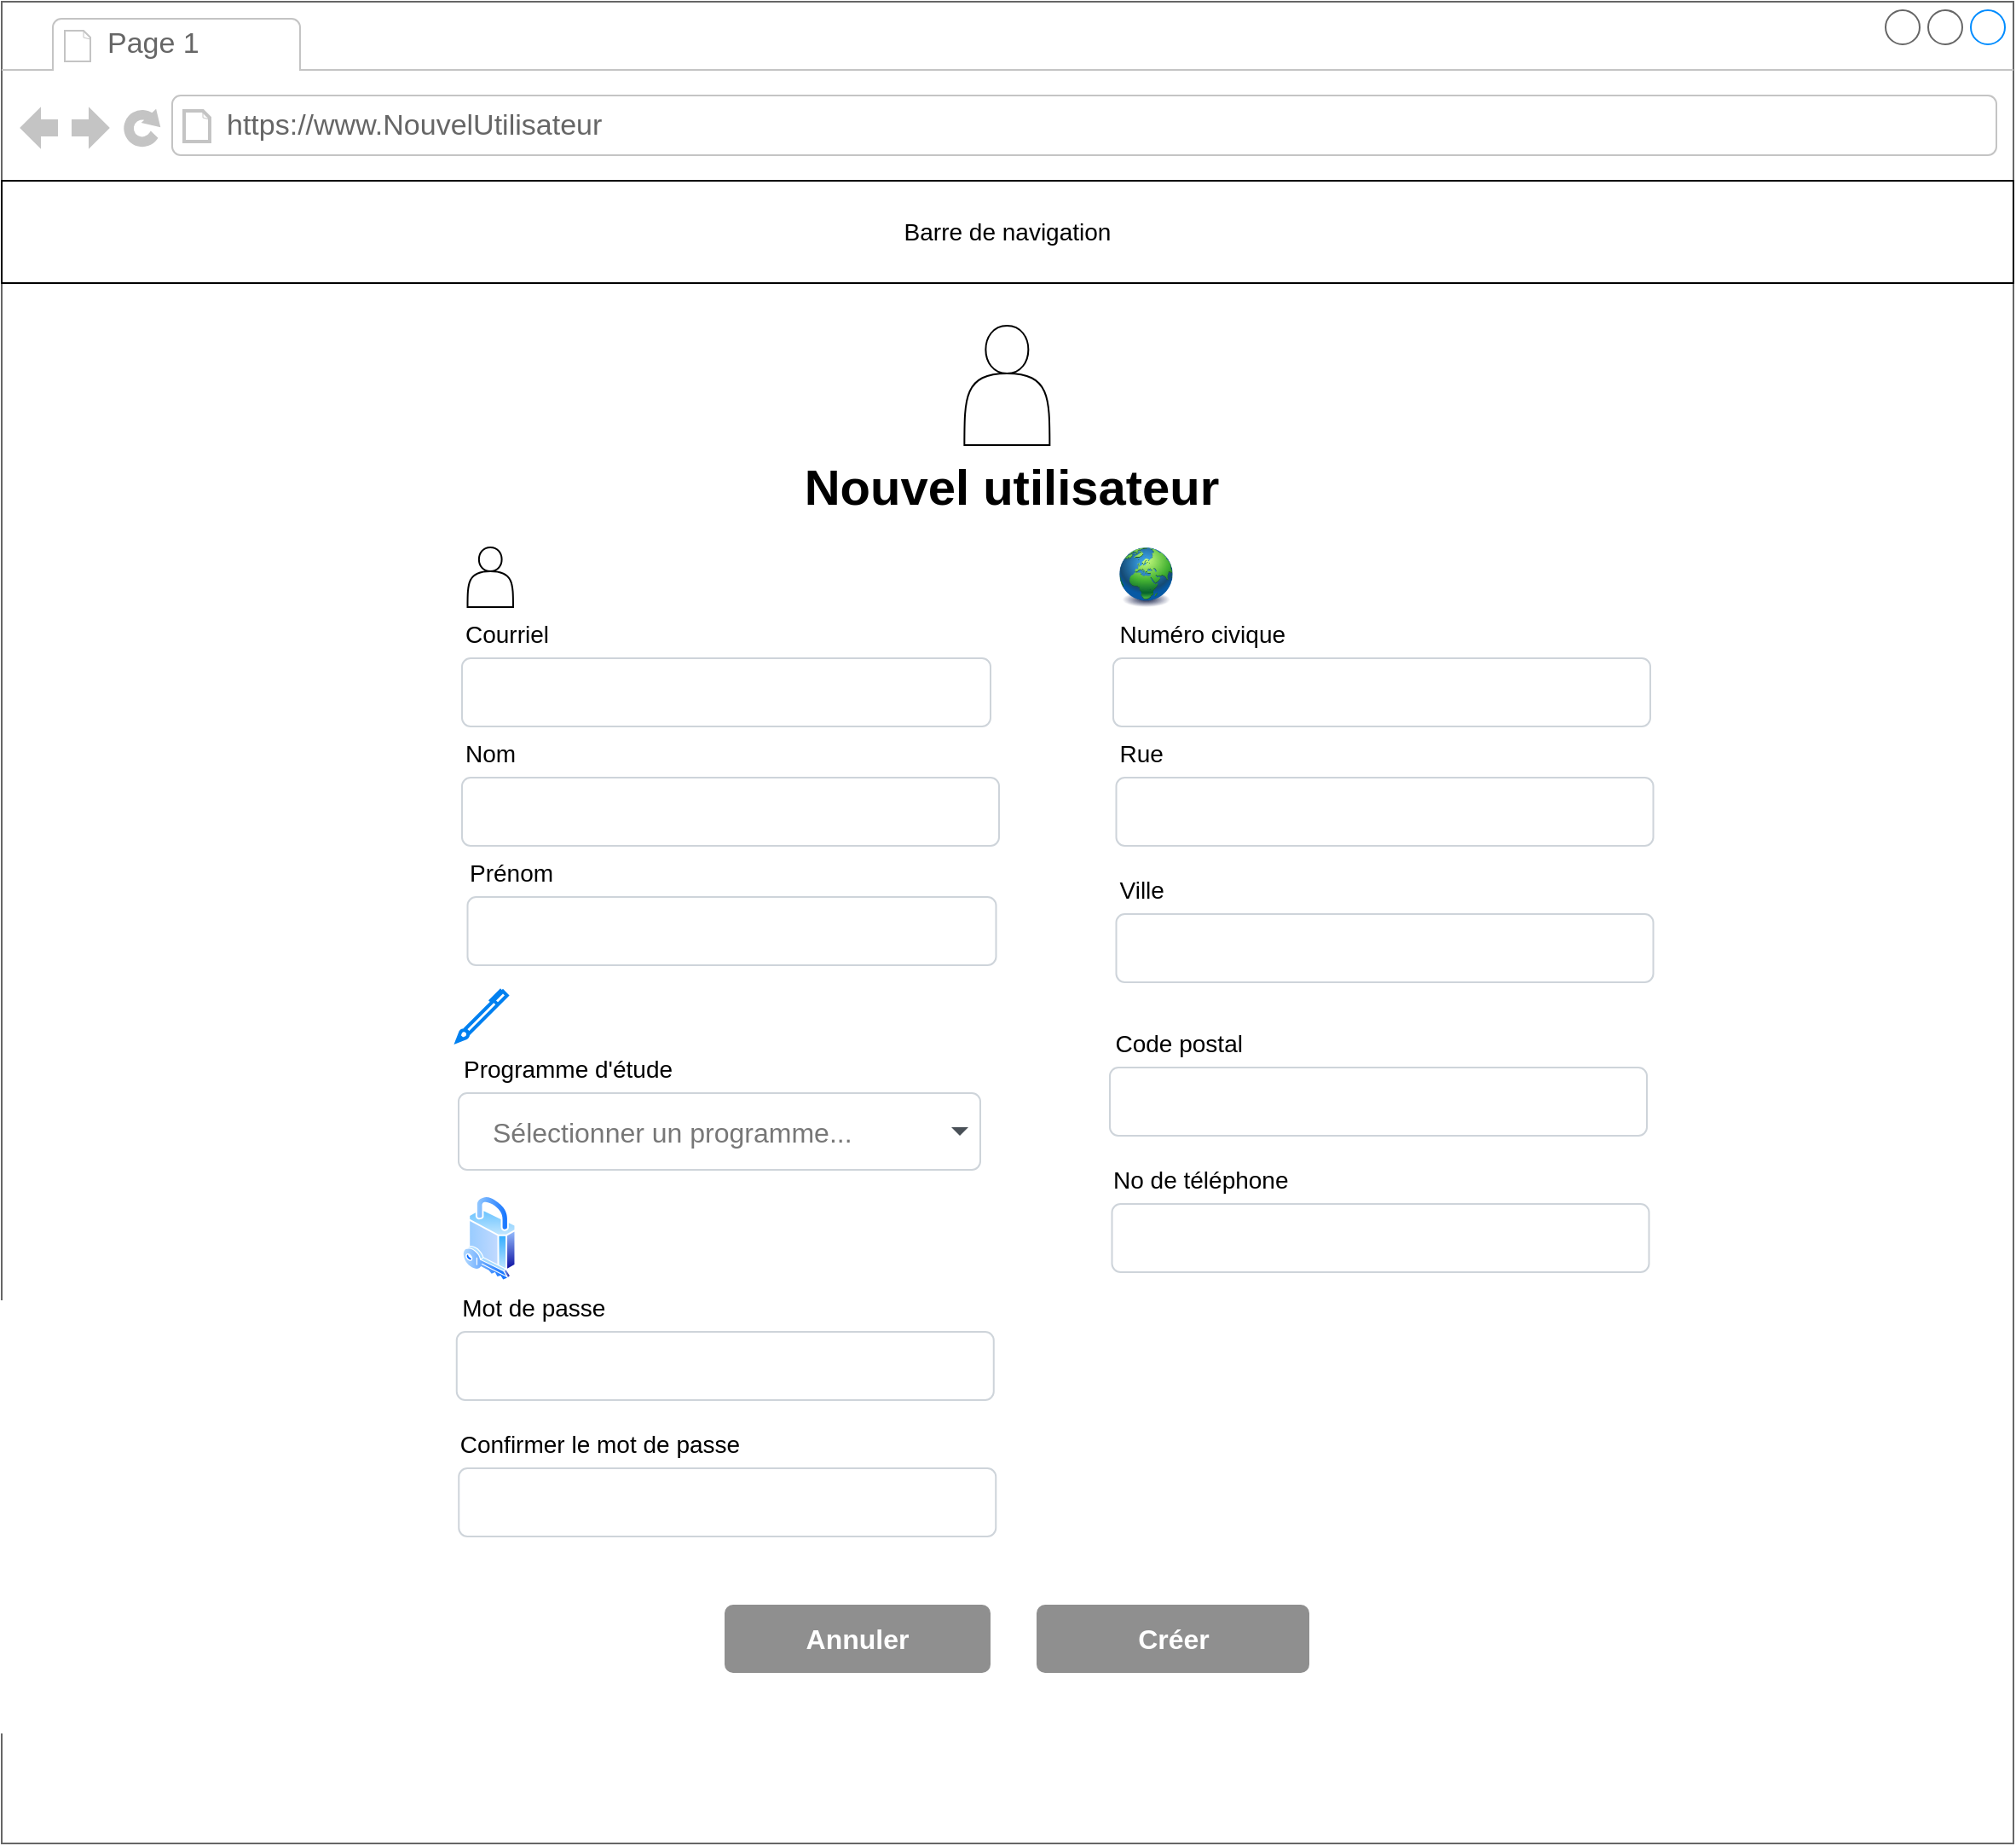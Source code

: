 <mxfile version="20.2.3" type="device"><diagram id="v4z9Ec0Ht1OAslnS_UjM" name="Page-1"><mxGraphModel dx="1480" dy="939" grid="1" gridSize="10" guides="1" tooltips="1" connect="1" arrows="1" fold="1" page="1" pageScale="1" pageWidth="827" pageHeight="1169" math="0" shadow="0"><root><mxCell id="0"/><mxCell id="1" parent="0"/><mxCell id="e76p3aDO725JheFS0O1P-1" value="" style="strokeWidth=1;shadow=0;dashed=0;align=center;html=1;shape=mxgraph.mockup.containers.browserWindow;rSize=0;strokeColor=#666666;strokeColor2=#008cff;strokeColor3=#c4c4c4;mainText=,;recursiveResize=0;" parent="1" vertex="1"><mxGeometry x="220" y="20" width="1180" height="1080" as="geometry"/></mxCell><mxCell id="e76p3aDO725JheFS0O1P-2" value="Page 1" style="strokeWidth=1;shadow=0;dashed=0;align=center;html=1;shape=mxgraph.mockup.containers.anchor;fontSize=17;fontColor=#666666;align=left;" parent="e76p3aDO725JheFS0O1P-1" vertex="1"><mxGeometry x="60" y="12" width="110" height="26" as="geometry"/></mxCell><mxCell id="e76p3aDO725JheFS0O1P-3" value="https://www.NouvelUtilisateur" style="strokeWidth=1;shadow=0;dashed=0;align=center;html=1;shape=mxgraph.mockup.containers.anchor;rSize=0;fontSize=17;fontColor=#666666;align=left;" parent="e76p3aDO725JheFS0O1P-1" vertex="1"><mxGeometry x="130" y="60" width="250" height="26" as="geometry"/></mxCell><mxCell id="e76p3aDO725JheFS0O1P-4" value="&lt;font style=&quot;font-size: 14px;&quot;&gt;Barre de navigation&lt;/font&gt;" style="rounded=0;whiteSpace=wrap;html=1;" parent="e76p3aDO725JheFS0O1P-1" vertex="1"><mxGeometry y="105" width="1180" height="60" as="geometry"/></mxCell><mxCell id="XYm3sKBSy6ge0RoJdmyw-1" value="Nom" style="fillColor=none;strokeColor=none;align=left;fontSize=14;" vertex="1" parent="e76p3aDO725JheFS0O1P-1"><mxGeometry x="270.0" y="425" width="100" height="30" as="geometry"/></mxCell><mxCell id="XYm3sKBSy6ge0RoJdmyw-2" value="" style="html=1;shadow=0;dashed=0;shape=mxgraph.bootstrap.rrect;rSize=5;fillColor=#ffffff;strokeColor=#CED4DA;align=left;spacing=15;fontSize=14;fontColor=#6C767D;" vertex="1" parent="e76p3aDO725JheFS0O1P-1"><mxGeometry x="273.25" y="525" width="310" height="40" as="geometry"/></mxCell><mxCell id="XYm3sKBSy6ge0RoJdmyw-3" value="Prénom" style="fillColor=none;strokeColor=none;align=left;fontSize=14;" vertex="1" parent="e76p3aDO725JheFS0O1P-1"><mxGeometry x="272.5" y="495" width="100" height="30" as="geometry"/></mxCell><mxCell id="XYm3sKBSy6ge0RoJdmyw-4" value="" style="html=1;shadow=0;dashed=0;shape=mxgraph.bootstrap.rrect;rSize=5;fillColor=#ffffff;strokeColor=#CED4DA;align=left;spacing=15;fontSize=14;fontColor=#6C767D;" vertex="1" parent="e76p3aDO725JheFS0O1P-1"><mxGeometry x="270.0" y="455" width="315" height="40" as="geometry"/></mxCell><mxCell id="XYm3sKBSy6ge0RoJdmyw-5" value="Créer" style="html=1;shadow=0;dashed=0;shape=mxgraph.bootstrap.rrect;rSize=5;fillColor=#8F8F8F;strokeColor=none;align=center;spacing=15;fontSize=16;fontColor=#ffffff;fontStyle=1" vertex="1" parent="e76p3aDO725JheFS0O1P-1"><mxGeometry x="607" y="940" width="160" height="40" as="geometry"/></mxCell><mxCell id="XYm3sKBSy6ge0RoJdmyw-6" value="Ville" style="fillColor=none;strokeColor=none;align=left;fontSize=14;" vertex="1" parent="e76p3aDO725JheFS0O1P-1"><mxGeometry x="653.75" y="505" width="100" height="30" as="geometry"/></mxCell><mxCell id="XYm3sKBSy6ge0RoJdmyw-7" value="&lt;font size=&quot;1&quot; style=&quot;&quot;&gt;&lt;b style=&quot;font-size: 29px;&quot;&gt;Nouvel utilisateur&lt;/b&gt;&lt;/font&gt;" style="text;html=1;align=center;verticalAlign=middle;resizable=0;points=[];autosize=1;strokeColor=none;fillColor=none;fontSize=14;" vertex="1" parent="e76p3aDO725JheFS0O1P-1"><mxGeometry x="457.43" y="260" width="270" height="50" as="geometry"/></mxCell><mxCell id="XYm3sKBSy6ge0RoJdmyw-8" value="" style="html=1;shadow=0;dashed=0;shape=mxgraph.bootstrap.rrect;rSize=5;fillColor=#ffffff;strokeColor=#CED4DA;align=left;spacing=15;fontSize=14;fontColor=#6C767D;" vertex="1" parent="e76p3aDO725JheFS0O1P-1"><mxGeometry x="652" y="385" width="315" height="40" as="geometry"/></mxCell><mxCell id="XYm3sKBSy6ge0RoJdmyw-9" value="Numéro civique" style="fillColor=none;strokeColor=none;align=left;fontSize=14;" vertex="1" parent="e76p3aDO725JheFS0O1P-1"><mxGeometry x="653.75" y="355" width="100" height="30" as="geometry"/></mxCell><mxCell id="XYm3sKBSy6ge0RoJdmyw-10" value="" style="html=1;shadow=0;dashed=0;shape=mxgraph.bootstrap.rrect;rSize=5;fillColor=#ffffff;strokeColor=#CED4DA;align=left;spacing=15;fontSize=14;fontColor=#6C767D;" vertex="1" parent="e76p3aDO725JheFS0O1P-1"><mxGeometry x="653.75" y="455" width="315" height="40" as="geometry"/></mxCell><mxCell id="XYm3sKBSy6ge0RoJdmyw-11" value="Rue" style="fillColor=none;strokeColor=none;align=left;fontSize=14;" vertex="1" parent="e76p3aDO725JheFS0O1P-1"><mxGeometry x="653.75" y="425" width="100" height="30" as="geometry"/></mxCell><mxCell id="XYm3sKBSy6ge0RoJdmyw-12" value="" style="html=1;shadow=0;dashed=0;shape=mxgraph.bootstrap.rrect;rSize=5;fillColor=#ffffff;strokeColor=#CED4DA;align=left;spacing=15;fontSize=14;fontColor=#6C767D;" vertex="1" parent="e76p3aDO725JheFS0O1P-1"><mxGeometry x="651.25" y="705" width="315" height="40" as="geometry"/></mxCell><mxCell id="XYm3sKBSy6ge0RoJdmyw-13" value="No de téléphone" style="fillColor=none;strokeColor=none;align=left;fontSize=14;" vertex="1" parent="e76p3aDO725JheFS0O1P-1"><mxGeometry x="650" y="675" width="100" height="30" as="geometry"/></mxCell><mxCell id="XYm3sKBSy6ge0RoJdmyw-14" value="" style="shape=actor;whiteSpace=wrap;html=1;" vertex="1" parent="e76p3aDO725JheFS0O1P-1"><mxGeometry x="564.68" y="190" width="50" height="70" as="geometry"/></mxCell><mxCell id="XYm3sKBSy6ge0RoJdmyw-15" value="" style="html=1;shadow=0;dashed=0;shape=mxgraph.bootstrap.rrect;rSize=5;fillColor=#ffffff;strokeColor=#CED4DA;align=left;spacing=15;fontSize=14;fontColor=#6C767D;" vertex="1" parent="e76p3aDO725JheFS0O1P-1"><mxGeometry x="650" y="625" width="315" height="40" as="geometry"/></mxCell><mxCell id="XYm3sKBSy6ge0RoJdmyw-16" value="Code postal" style="fillColor=none;strokeColor=none;align=left;fontSize=14;" vertex="1" parent="e76p3aDO725JheFS0O1P-1"><mxGeometry x="651.25" y="595" width="100" height="30" as="geometry"/></mxCell><mxCell id="XYm3sKBSy6ge0RoJdmyw-17" value="Annuler" style="html=1;shadow=0;dashed=0;shape=mxgraph.bootstrap.rrect;rSize=5;strokeColor=none;strokeWidth=1;fillColor=#8F8F8F;fontColor=#FFFFFF;whiteSpace=wrap;align=center;verticalAlign=middle;spacingLeft=0;fontStyle=1;fontSize=16;spacing=5;" vertex="1" parent="e76p3aDO725JheFS0O1P-1"><mxGeometry x="424.0" y="940" width="156" height="40" as="geometry"/></mxCell><mxCell id="XYm3sKBSy6ge0RoJdmyw-18" value="" style="html=1;shadow=0;dashed=0;shape=mxgraph.bootstrap.rrect;rSize=5;fillColor=#ffffff;strokeColor=#CED4DA;align=left;spacing=15;fontSize=14;fontColor=#6C767D;" vertex="1" parent="e76p3aDO725JheFS0O1P-1"><mxGeometry x="653.75" y="535" width="315" height="40" as="geometry"/></mxCell><mxCell id="XYm3sKBSy6ge0RoJdmyw-19" value="" style="html=1;shadow=0;dashed=0;shape=mxgraph.bootstrap.rrect;rSize=5;fillColor=#ffffff;strokeColor=#CED4DA;align=left;spacing=15;fontSize=14;fontColor=#6C767D;" vertex="1" parent="e76p3aDO725JheFS0O1P-1"><mxGeometry x="270.0" y="385" width="310" height="40" as="geometry"/></mxCell><mxCell id="XYm3sKBSy6ge0RoJdmyw-20" value="Courriel" style="fillColor=none;strokeColor=none;align=left;fontSize=14;" vertex="1" parent="e76p3aDO725JheFS0O1P-1"><mxGeometry x="270.0" y="355" width="100" height="30" as="geometry"/></mxCell><mxCell id="XYm3sKBSy6ge0RoJdmyw-21" value="" style="html=1;shadow=0;dashed=0;shape=mxgraph.bootstrap.rrect;rSize=5;fillColor=#ffffff;strokeColor=#CED4DA;align=left;spacing=15;fontSize=14;fontColor=#6C767D;" vertex="1" parent="e76p3aDO725JheFS0O1P-1"><mxGeometry x="268.13" y="860" width="315" height="40" as="geometry"/></mxCell><mxCell id="XYm3sKBSy6ge0RoJdmyw-22" value="Confirmer le mot de passe" style="fillColor=none;strokeColor=none;align=left;fontSize=14;" vertex="1" parent="e76p3aDO725JheFS0O1P-1"><mxGeometry x="266.88" y="830" width="100" height="30" as="geometry"/></mxCell><mxCell id="XYm3sKBSy6ge0RoJdmyw-23" value="" style="html=1;shadow=0;dashed=0;shape=mxgraph.bootstrap.rrect;rSize=5;fillColor=#ffffff;strokeColor=#CED4DA;align=left;spacing=15;fontSize=14;fontColor=#6C767D;" vertex="1" parent="e76p3aDO725JheFS0O1P-1"><mxGeometry x="266.88" y="780" width="315" height="40" as="geometry"/></mxCell><mxCell id="XYm3sKBSy6ge0RoJdmyw-24" value="Mot de passe" style="fillColor=none;strokeColor=none;align=left;fontSize=14;" vertex="1" parent="e76p3aDO725JheFS0O1P-1"><mxGeometry x="268.13" y="750" width="100" height="30" as="geometry"/></mxCell><mxCell id="XYm3sKBSy6ge0RoJdmyw-25" value="" style="aspect=fixed;perimeter=ellipsePerimeter;html=1;align=center;shadow=0;dashed=0;spacingTop=3;image;image=img/lib/active_directory/security.svg;" vertex="1" parent="e76p3aDO725JheFS0O1P-1"><mxGeometry x="270.26" y="700" width="31.5" height="50" as="geometry"/></mxCell><mxCell id="XYm3sKBSy6ge0RoJdmyw-26" value="" style="shape=actor;whiteSpace=wrap;html=1;" vertex="1" parent="e76p3aDO725JheFS0O1P-1"><mxGeometry x="273.25" y="320" width="26.74" height="35" as="geometry"/></mxCell><mxCell id="XYm3sKBSy6ge0RoJdmyw-27" value="Sélectionner un programme..." style="html=1;shadow=0;dashed=0;shape=mxgraph.bootstrap.rrect;rSize=5;strokeColor=#CED4DA;strokeWidth=1;fillColor=#ffffff;fontColor=#777777;whiteSpace=wrap;align=left;verticalAlign=middle;fontStyle=0;fontSize=16;spacing=20;" vertex="1" parent="e76p3aDO725JheFS0O1P-1"><mxGeometry x="268" y="640" width="306" height="45" as="geometry"/></mxCell><mxCell id="XYm3sKBSy6ge0RoJdmyw-28" value="" style="shape=triangle;direction=south;fillColor=#495057;strokeColor=none;perimeter=none;" vertex="1" parent="XYm3sKBSy6ge0RoJdmyw-27"><mxGeometry x="1" y="0.5" width="10" height="5" relative="1" as="geometry"><mxPoint x="-17" y="-2.5" as="offset"/></mxGeometry></mxCell><mxCell id="XYm3sKBSy6ge0RoJdmyw-29" value="Programme d'étude" style="fillColor=none;strokeColor=none;align=left;fontSize=14;" vertex="1" parent="e76p3aDO725JheFS0O1P-1"><mxGeometry x="269" y="610" width="100" height="30" as="geometry"/></mxCell><mxCell id="XYm3sKBSy6ge0RoJdmyw-30" value="" style="image;html=1;image=img/lib/clip_art/general/Earth_globe_128x128.png;fontSize=16;strokeColor=#CED4DA;" vertex="1" parent="e76p3aDO725JheFS0O1P-1"><mxGeometry x="651.25" y="320" width="40" height="35" as="geometry"/></mxCell><mxCell id="XYm3sKBSy6ge0RoJdmyw-31" value="" style="html=1;verticalLabelPosition=bottom;align=center;labelBackgroundColor=#ffffff;verticalAlign=top;strokeWidth=2;strokeColor=#0080F0;shadow=0;dashed=0;shape=mxgraph.ios7.icons.pen;fontSize=16;" vertex="1" parent="e76p3aDO725JheFS0O1P-1"><mxGeometry x="267" y="580" width="29.4" height="29.7" as="geometry"/></mxCell></root></mxGraphModel></diagram></mxfile>